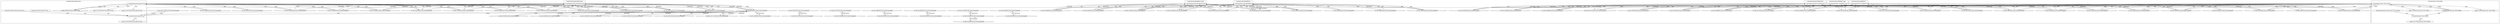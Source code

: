 digraph G {
	"1_fwatchdog#ServerID_6dcbcc88d5-4vpdn"->"10.1.80.1:50196#ServerID_OuterContainerID"[ label="RESPONSE" ];
	"10.1.80.1:49128#ServerID_OuterContainerID"->"1_fwatchdog#ServerID_8665dd9487-x4b6d"[ label="GET" ];
	"10.1.80.1:39196#ServerID_OuterContainerID"->"1_fwatchdog#ServerID_667d78fb58-2fhs5"[ label="GET" ];
	"10.1.80.1:39194#ServerID_OuterContainerID"->"1_fwatchdog#ServerID_667d78fb58-2fhs5"[ label="GET" ];
	"10.1.80.1:50198#ServerID_OuterContainerID"->"1_fwatchdog#ServerID_6dcbcc88d5-4vpdn"[ label="GET" ];
	"1_fwatchdog#ServerID_8665dd9487-x4b6d"->"10.1.80.1:49128#ServerID_OuterContainerID"[ label="RESPONSE" ];
	"1_fwatchdog#ServerID_667d78fb58-2fhs5"->"10.1.80.1:39196#ServerID_OuterContainerID"[ label="RESPONSE" ];
	"10.1.80.1:50196#ServerID_OuterContainerID"->"1_fwatchdog#ServerID_6dcbcc88d5-4vpdn"[ label="GET" ];
	"1_fwatchdog#ServerID_6dcbcc88d5-4vpdn"->"10.1.80.1:50198#ServerID_OuterContainerID"[ label="RESPONSE" ];
	"1_fwatchdog#ServerID_667d78fb58-2fhs5"->"10.1.80.1:39194#ServerID_OuterContainerID"[ label="RESPONSE" ];
	"10.1.80.1:49129#ServerID_OuterContainerID"->"1_fwatchdog#ServerID_8665dd9487-x4b6d"[ label="GET" ];
	"1_fwatchdog#ServerID_8665dd9487-x4b6d"->"10.1.80.1:49129#ServerID_OuterContainerID"[ label="RESPONSE" ];
	"10.1.80.1:50688#ServerID_OuterContainerID"->"1_fwatchdog#ServerID_76c96688d7-2rgjp"[ label="GET" ];
	"1_fwatchdog#ServerID_76c96688d7-2rgjp"->"10.1.80.1:50688#ServerID_OuterContainerID"[ label="RESPONSE" ];
	"10.1.80.1:50689#ServerID_OuterContainerID"->"1_fwatchdog#ServerID_76c96688d7-2rgjp"[ label="GET" ];
	"1_fwatchdog#ServerID_76c96688d7-2rgjp"->"10.1.80.1:50689#ServerID_OuterContainerID"[ label="RESPONSE" ];
	"10.1.80.1:39194#ServerID_OuterContainerID"->"1_fwatchdog#ServerID_79226724f3b6"[ label="read" ];
	"10.1.80.1:39196#ServerID_OuterContainerID"->"1_fwatchdog#ServerID_79226724f3b6"[ label="read" ];
	"1_fwatchdog#ServerID_79226724f3b6"->"10.1.80.1:39196#ServerID_OuterContainerID"[ label="write" ];
	"1_fwatchdog#ServerID_79226724f3b6"->"10.1.80.1:39194#ServerID_OuterContainerID"[ label="write" ];
	"10.1.80.1:50198#ServerID_OuterContainerID"->"1_fwatchdog#ServerID_d4de233c55aa"[ label="read" ];
	"10.1.80.1:39228#ServerID_OuterContainerID"->"1_fwatchdog#ServerID_667d78fb58-2fhs5"[ label="GET" ];
	"10.1.80.1:39226#ServerID_OuterContainerID"->"1_fwatchdog#ServerID_667d78fb58-2fhs5"[ label="GET" ];
	"1_fwatchdog#ServerID_667d78fb58-2fhs5"->"10.1.80.1:39226#ServerID_OuterContainerID"[ label="RESPONSE" ];
	"1_fwatchdog#ServerID_667d78fb58-2fhs5"->"10.1.80.1:39228#ServerID_OuterContainerID"[ label="RESPONSE" ];
	"10.1.80.1:50228#ServerID_OuterContainerID"->"1_fwatchdog#ServerID_6dcbcc88d5-4vpdn"[ label="GET" ];
	"10.1.80.1:50229#ServerID_OuterContainerID"->"1_fwatchdog#ServerID_6dcbcc88d5-4vpdn"[ label="GET" ];
	"1_fwatchdog#ServerID_6dcbcc88d5-4vpdn"->"10.1.80.1:50228#ServerID_OuterContainerID"[ label="RESPONSE" ];
	"1_fwatchdog#ServerID_6dcbcc88d5-4vpdn"->"10.1.80.1:50229#ServerID_OuterContainerID"[ label="RESPONSE" ];
	"10.1.80.1:49162#ServerID_OuterContainerID"->"1_fwatchdog#ServerID_8665dd9487-x4b6d"[ label="GET" ];
	"1_fwatchdog#ServerID_8665dd9487-x4b6d"->"10.1.80.1:49162#ServerID_OuterContainerID"[ label="RESPONSE" ];
	"10.1.80.1:49160#ServerID_OuterContainerID"->"1_fwatchdog#ServerID_8665dd9487-x4b6d"[ label="GET" ];
	"1_fwatchdog#ServerID_8665dd9487-x4b6d"->"10.1.80.1:49160#ServerID_OuterContainerID"[ label="RESPONSE" ];
	"10.1.80.1:50720#ServerID_OuterContainerID"->"1_fwatchdog#ServerID_76c96688d7-2rgjp"[ label="GET" ];
	"10.1.80.1:50718#ServerID_OuterContainerID"->"1_fwatchdog#ServerID_76c96688d7-2rgjp"[ label="GET" ];
	"1_fwatchdog#ServerID_76c96688d7-2rgjp"->"10.1.80.1:50720#ServerID_OuterContainerID"[ label="RESPONSE" ];
	"1_fwatchdog#ServerID_76c96688d7-2rgjp"->"10.1.80.1:50718#ServerID_OuterContainerID"[ label="RESPONSE" ];
	"10.1.80.247:56582#ServerID_OuterContainerID"->"1_fwatchdog#ServerID_6dcbcc88d5-4vpdn"[ label="POST" ];
	"1_fwatchdog#ServerID_6dcbcc88d5-4vpdn"->"gateway:8080#ServerID_OuterContainerID"[ label="POST" ];
	"1_fwatchdog#ServerID_6dcbcc88d5-4vpdn"->"10.1.80.247:8080#ServerID_OuterContainerID"[ label="POST" ];
	"10.1.80.247:58156#ServerID_OuterContainerID"->"1_fwatchdog#ServerID_667d78fb58-2fhs5"[ label="POST" ];
	"1_fwatchdog#ServerID_667d78fb58-2fhs5"->"10.1.80.247:58156#ServerID_OuterContainerID"[ label="RESPONSE" ];
	"10.1.80.247:8080#ServerID_OuterContainerID"->"1_fwatchdog#ServerID_6dcbcc88d5-4vpdn"[ label="RESPONSE" ];
	"gateway:8080#ServerID_OuterContainerID"->"1_fwatchdog#ServerID_6dcbcc88d5-4vpdn"[ label="RESPONSE" ];
	"1_fwatchdog#ServerID_6dcbcc88d5-4vpdn"->"10.1.80.247:56582#ServerID_OuterContainerID"[ label="RESPONSE" ];
	"10.1.80.247:56600#ServerID_OuterContainerID"->"1_fwatchdog#ServerID_6dcbcc88d5-4vpdn"[ label="POST" ];
	"1_fwatchdog#ServerID_6dcbcc88d5-4vpdn"->"gateway:8080#ServerID_OuterContainerID"[ label="POST" ];
	"1_fwatchdog#ServerID_6dcbcc88d5-4vpdn"->"10.1.80.247:8080#ServerID_OuterContainerID"[ label="POST" ];
	"10.1.80.247:58174#ServerID_OuterContainerID"->"1_fwatchdog#ServerID_667d78fb58-2fhs5"[ label="POST" ];
	"1_fwatchdog#ServerID_667d78fb58-2fhs5"->"10.1.80.247:58174#ServerID_OuterContainerID"[ label="RESPONSE" ];
	"10.1.80.247:8080#ServerID_OuterContainerID"->"1_fwatchdog#ServerID_6dcbcc88d5-4vpdn"[ label="RESPONSE" ];
	"gateway:8080#ServerID_OuterContainerID"->"1_fwatchdog#ServerID_6dcbcc88d5-4vpdn"[ label="RESPONSE" ];
	"1_fwatchdog#ServerID_6dcbcc88d5-4vpdn"->"10.1.80.247:56600#ServerID_OuterContainerID"[ label="RESPONSE" ];
	"10.1.80.1:39287#ServerID_OuterContainerID"->"1_fwatchdog#ServerID_667d78fb58-2fhs5"[ label="GET" ];
	"10.1.80.1:39286#ServerID_OuterContainerID"->"1_fwatchdog#ServerID_667d78fb58-2fhs5"[ label="GET" ];
	"1_fwatchdog#ServerID_667d78fb58-2fhs5"->"10.1.80.1:39287#ServerID_OuterContainerID"[ label="RESPONSE" ];
	"1_fwatchdog#ServerID_667d78fb58-2fhs5"->"10.1.80.1:39286#ServerID_OuterContainerID"[ label="RESPONSE" ];
	"10.1.80.1:50289#ServerID_OuterContainerID"->"1_fwatchdog#ServerID_6dcbcc88d5-4vpdn"[ label="GET" ];
	"1_fwatchdog#ServerID_6dcbcc88d5-4vpdn"->"10.1.80.1:50289#ServerID_OuterContainerID"[ label="RESPONSE" ];
	"10.1.80.1:50288#ServerID_OuterContainerID"->"1_fwatchdog#ServerID_6dcbcc88d5-4vpdn"[ label="GET" ];
	"1_fwatchdog#ServerID_6dcbcc88d5-4vpdn"->"10.1.80.1:50288#ServerID_OuterContainerID"[ label="RESPONSE" ];
	"10.1.80.1:49222#ServerID_OuterContainerID"->"1_fwatchdog#ServerID_8665dd9487-x4b6d"[ label="GET" ];
	"10.1.80.1:49220#ServerID_OuterContainerID"->"1_fwatchdog#ServerID_8665dd9487-x4b6d"[ label="GET" ];
	"1_fwatchdog#ServerID_d4de233c55aa"->"10.1.80.1:50198#ServerID_OuterContainerID"[ label="write" ];
	"1_fwatchdog#ServerID_8665dd9487-x4b6d"->"10.1.80.1:49222#ServerID_OuterContainerID"[ label="RESPONSE" ];
	"1_fwatchdog#ServerID_8665dd9487-x4b6d"->"10.1.80.1:49220#ServerID_OuterContainerID"[ label="RESPONSE" ];
	"10.1.80.1:50777#ServerID_OuterContainerID"->"1_fwatchdog#ServerID_76c96688d7-2rgjp"[ label="GET" ];
	"1_fwatchdog#ServerID_76c96688d7-2rgjp"->"10.1.80.1:50777#ServerID_OuterContainerID"[ label="RESPONSE" ];
	"10.1.80.1:50776#ServerID_OuterContainerID"->"1_fwatchdog#ServerID_76c96688d7-2rgjp"[ label="GET" ];
	"1_fwatchdog#ServerID_76c96688d7-2rgjp"->"10.1.80.1:50776#ServerID_OuterContainerID"[ label="RESPONSE" ];
	"10.1.80.1:39313#ServerID_OuterContainerID"->"1_fwatchdog#ServerID_667d78fb58-2fhs5"[ label="GET" ];
	"1_fwatchdog#ServerID_667d78fb58-2fhs5"->"10.1.80.1:39313#ServerID_OuterContainerID"[ label="RESPONSE" ];
	"10.1.80.1:39312#ServerID_OuterContainerID"->"1_fwatchdog#ServerID_667d78fb58-2fhs5"[ label="GET" ];
	"1_fwatchdog#ServerID_667d78fb58-2fhs5"->"10.1.80.1:39312#ServerID_OuterContainerID"[ label="RESPONSE" ];
	"10.1.80.1:50314#ServerID_OuterContainerID"->"1_fwatchdog#ServerID_6dcbcc88d5-4vpdn"[ label="GET" ];
	"1_fwatchdog#ServerID_6dcbcc88d5-4vpdn"->"10.1.80.1:50314#ServerID_OuterContainerID"[ label="RESPONSE" ];
	"10.1.80.1:50316#ServerID_OuterContainerID"->"1_fwatchdog#ServerID_6dcbcc88d5-4vpdn"[ label="GET" ];
	"1_fwatchdog#ServerID_6dcbcc88d5-4vpdn"->"10.1.80.1:50316#ServerID_OuterContainerID"[ label="RESPONSE" ];
	"10.1.80.1:49246#ServerID_OuterContainerID"->"1_fwatchdog#ServerID_8665dd9487-x4b6d"[ label="GET" ];
	"1_fwatchdog#ServerID_8665dd9487-x4b6d"->"10.1.80.1:49246#ServerID_OuterContainerID"[ label="RESPONSE" ];
	"10.1.80.1:49248#ServerID_OuterContainerID"->"1_fwatchdog#ServerID_8665dd9487-x4b6d"[ label="GET" ];
	"1_fwatchdog#ServerID_8665dd9487-x4b6d"->"10.1.80.1:49248#ServerID_OuterContainerID"[ label="RESPONSE" ];
	"10.1.80.1:50802#ServerID_OuterContainerID"->"1_fwatchdog#ServerID_76c96688d7-2rgjp"[ label="GET" ];
	"1_fwatchdog#ServerID_76c96688d7-2rgjp"->"10.1.80.1:50802#ServerID_OuterContainerID"[ label="RESPONSE" ];
	"10.1.80.1:50803#ServerID_OuterContainerID"->"1_fwatchdog#ServerID_76c96688d7-2rgjp"[ label="GET" ];
	"1_fwatchdog#ServerID_76c96688d7-2rgjp"->"10.1.80.1:50803#ServerID_OuterContainerID"[ label="RESPONSE" ];
	"10.1.80.1:39345#ServerID_OuterContainerID"->"1_fwatchdog#ServerID_667d78fb58-2fhs5"[ label="GET" ];
	"10.1.80.1:39344#ServerID_OuterContainerID"->"1_fwatchdog#ServerID_667d78fb58-2fhs5"[ label="GET" ];
	"1_fwatchdog#ServerID_667d78fb58-2fhs5"->"10.1.80.1:39345#ServerID_OuterContainerID"[ label="RESPONSE" ];
	"1_fwatchdog#ServerID_667d78fb58-2fhs5"->"10.1.80.1:39344#ServerID_OuterContainerID"[ label="RESPONSE" ];
	"10.1.80.1:50196#ServerID_OuterContainerID"->"1_fwatchdog#ServerID_d4de233c55aa"[ label="read" ];
	"10.1.80.1:49128#ServerID_OuterContainerID"->"1_fwatchdog#ServerID_8df4e6f0b536"[ label="read" ];
	"1_fwatchdog#ServerID_d4de233c55aa"->"10.1.80.1:50196#ServerID_OuterContainerID"[ label="write" ];
	"10.1.80.1:49129#ServerID_OuterContainerID"->"1_fwatchdog#ServerID_8df4e6f0b536"[ label="read" ];
	"1_fwatchdog#ServerID_8df4e6f0b536"->"10.1.80.1:49128#ServerID_OuterContainerID"[ label="write" ];
	"1_fwatchdog#ServerID_8df4e6f0b536"->"10.1.80.1:49129#ServerID_OuterContainerID"[ label="write" ];
	"10.1.80.1:50689#ServerID_OuterContainerID"->"1_fwatchdog#ServerID_a5edef8e0079"[ label="read" ];
	"10.1.80.1:50688#ServerID_OuterContainerID"->"1_fwatchdog#ServerID_a5edef8e0079"[ label="read" ];
	"1_fwatchdog#ServerID_a5edef8e0079"->"10.1.80.1:50688#ServerID_OuterContainerID"[ label="write" ];
	"1_fwatchdog#ServerID_a5edef8e0079"->"10.1.80.1:50689#ServerID_OuterContainerID"[ label="write" ];
	"10.1.80.1:39228#ServerID_OuterContainerID"->"1_fwatchdog#ServerID_79226724f3b6"[ label="read" ];
	"1_fwatchdog#ServerID_79226724f3b6"->"10.1.80.1:39228#ServerID_OuterContainerID"[ label="write" ];
	"10.1.80.1:39226#ServerID_OuterContainerID"->"1_fwatchdog#ServerID_79226724f3b6"[ label="read" ];
	"1_fwatchdog#ServerID_79226724f3b6"->"10.1.80.1:39226#ServerID_OuterContainerID"[ label="write" ];
	"10.1.80.1:50229#ServerID_OuterContainerID"->"1_fwatchdog#ServerID_d4de233c55aa"[ label="read" ];
	"10.1.80.1:50228#ServerID_OuterContainerID"->"1_fwatchdog#ServerID_d4de233c55aa"[ label="read" ];
	"1_fwatchdog#ServerID_d4de233c55aa"->"10.1.80.1:50228#ServerID_OuterContainerID"[ label="write" ];
	"1_fwatchdog#ServerID_d4de233c55aa"->"10.1.80.1:50229#ServerID_OuterContainerID"[ label="write" ];
	"10.1.80.1:49162#ServerID_OuterContainerID"->"1_fwatchdog#ServerID_8df4e6f0b536"[ label="read" ];
	"10.1.80.1:49160#ServerID_OuterContainerID"->"1_fwatchdog#ServerID_8df4e6f0b536"[ label="read" ];
	"1_fwatchdog#ServerID_8df4e6f0b536"->"10.1.80.1:49162#ServerID_OuterContainerID"[ label="write" ];
	"1_fwatchdog#ServerID_8df4e6f0b536"->"10.1.80.1:49160#ServerID_OuterContainerID"[ label="write" ];
	"10.1.80.1:50720#ServerID_OuterContainerID"->"1_fwatchdog#ServerID_a5edef8e0079"[ label="read" ];
	"1_fwatchdog#ServerID_a5edef8e0079"->"10.1.80.1:50720#ServerID_OuterContainerID"[ label="write" ];
	"10.1.80.1:50718#ServerID_OuterContainerID"->"1_fwatchdog#ServerID_a5edef8e0079"[ label="read" ];
	"1_fwatchdog#ServerID_a5edef8e0079"->"10.1.80.1:50718#ServerID_OuterContainerID"[ label="write" ];
	"10.1.80.247:56582#ServerID_OuterContainerID"->"1_fwatchdog#ServerID_d4de233c55aa"[ label="read" ];
	"1_fwatchdog#ServerID_d4de233c55aa"->"pipe:[273416759]#ServerID_d4de233c55aa"[ label="write" ];
	"1_fwatchdog#ServerID_d4de233c55aa"->"localhost:3000#ServerID_d4de233c55aa"[ label="connect" ];
	"localhost:3000#ServerID_d4de233c55aa"->"1_fwatchdog#ServerID_d4de233c55aa"[ label="read" ];
	"1_fwatchdog#ServerID_d4de233c55aa"->"localhost:3000#ServerID_d4de233c55aa"[ label="write" ];
	"localhost:3000#ServerID_d4de233c55aa"->"10_node#ServerID_d4de233c55aa"[ label="read" ];
	"10_node#ServerID_d4de233c55aa"->"pipe:[273418164]#ServerID_d4de233c55aa"[ label="write" ];
	"/etc/hosts#ServerID_d4de233c55aa"->"10_node#ServerID_d4de233c55aa"[ label="read" ];
	"/etc/resolv.conf#ServerID_d4de233c55aa"->"10_node#ServerID_d4de233c55aa"[ label="read" ];
	"10_node#ServerID_d4de233c55aa"->"10.152.183.10:53#ServerID_OuterContainerID"[ label="sendto" ];
	"10.152.183.10:53#ServerID_OuterContainerID"->"10_node#ServerID_d4de233c55aa"[ label="recvfrom" ];
	"1_fwatchdog#ServerID_79226724f3b6"->"pipe:[273416607]#ServerID_79226724f3b6"[ label="write" ];
	"10.1.80.247:58156#ServerID_OuterContainerID"->"1_fwatchdog#ServerID_79226724f3b6"[ label="read" ];
	"10_node#ServerID_d4de233c55aa"->"gateway:8080#ServerID_OuterContainerID"[ label="connect" ];
	"1_fwatchdog#ServerID_79226724f3b6"->"localhost:3000#ServerID_79226724f3b6"[ label="write" ];
	"1_fwatchdog#ServerID_79226724f3b6"->"localhost:3000#ServerID_79226724f3b6"[ label="connect" ];
	"localhost:3000#ServerID_79226724f3b6"->"1_fwatchdog#ServerID_79226724f3b6"[ label="read" ];
	"10_node#ServerID_79226724f3b6"->"pipe:[273417785]#ServerID_79226724f3b6"[ label="write" ];
	"localhost:3000#ServerID_79226724f3b6"->"10_node#ServerID_79226724f3b6"[ label="read" ];
	"/home/app/credentials.txt#ServerID_79226724f3b6"->"10_node#ServerID_79226724f3b6"[ label="read" ];
	"1_fwatchdog#ServerID_79226724f3b6"->"pipe:[273416608]#ServerID_79226724f3b6"[ label="write" ];
	"1_fwatchdog#ServerID_79226724f3b6"->"10.1.80.247:58156#ServerID_OuterContainerID"[ label="write" ];
	"gateway:8080#ServerID_OuterContainerID"->"10_node#ServerID_d4de233c55aa"[ label="read" ];
	"1_fwatchdog#ServerID_d4de233c55aa"->"pipe:[273416760]#ServerID_d4de233c55aa"[ label="write" ];
	"1_fwatchdog#ServerID_d4de233c55aa"->"10.1.80.247:56582#ServerID_OuterContainerID"[ label="write" ];
	"10.1.80.247:56600#ServerID_OuterContainerID"->"1_fwatchdog#ServerID_d4de233c55aa"[ label="read" ];
	"10.1.80.247:58174#ServerID_OuterContainerID"->"1_fwatchdog#ServerID_79226724f3b6"[ label="read" ];
	"1_fwatchdog#ServerID_79226724f3b6"->"10.1.80.247:58174#ServerID_OuterContainerID"[ label="write" ];
	"1_fwatchdog#ServerID_d4de233c55aa"->"10.1.80.247:56600#ServerID_OuterContainerID"[ label="write" ];
	"1_fwatchdog#ServerID_79226724f3b6"->"10.1.80.1:39287#ServerID_OuterContainerID"[ label="write" ];
	"10.1.80.1:39287#ServerID_OuterContainerID"->"1_fwatchdog#ServerID_79226724f3b6"[ label="read" ];
	"10.1.80.1:39286#ServerID_OuterContainerID"->"1_fwatchdog#ServerID_79226724f3b6"[ label="read" ];
	"1_fwatchdog#ServerID_79226724f3b6"->"10.1.80.1:39286#ServerID_OuterContainerID"[ label="write" ];
	"10.1.80.1:50289#ServerID_OuterContainerID"->"1_fwatchdog#ServerID_d4de233c55aa"[ label="read" ];
	"10.1.80.1:50288#ServerID_OuterContainerID"->"1_fwatchdog#ServerID_d4de233c55aa"[ label="read" ];
	"1_fwatchdog#ServerID_d4de233c55aa"->"10.1.80.1:50289#ServerID_OuterContainerID"[ label="write" ];
	"1_fwatchdog#ServerID_d4de233c55aa"->"10.1.80.1:50288#ServerID_OuterContainerID"[ label="write" ];
	"10.1.80.1:49222#ServerID_OuterContainerID"->"1_fwatchdog#ServerID_8df4e6f0b536"[ label="read" ];
	"10.1.80.1:49220#ServerID_OuterContainerID"->"1_fwatchdog#ServerID_8df4e6f0b536"[ label="read" ];
	"1_fwatchdog#ServerID_8df4e6f0b536"->"10.1.80.1:49222#ServerID_OuterContainerID"[ label="write" ];
	"1_fwatchdog#ServerID_a5edef8e0079"->"10.1.80.1:50776#ServerID_OuterContainerID"[ label="write" ];
	"1_fwatchdog#ServerID_8df4e6f0b536"->"10.1.80.1:49220#ServerID_OuterContainerID"[ label="write" ];
	"10.1.80.1:50776#ServerID_OuterContainerID"->"1_fwatchdog#ServerID_a5edef8e0079"[ label="read" ];
	"10.1.80.1:50777#ServerID_OuterContainerID"->"1_fwatchdog#ServerID_a5edef8e0079"[ label="read" ];
	"1_fwatchdog#ServerID_a5edef8e0079"->"10.1.80.1:50777#ServerID_OuterContainerID"[ label="write" ];
	"10.1.80.1:39313#ServerID_OuterContainerID"->"1_fwatchdog#ServerID_79226724f3b6"[ label="read" ];
	"10.1.80.1:39312#ServerID_OuterContainerID"->"1_fwatchdog#ServerID_79226724f3b6"[ label="read" ];
	"1_fwatchdog#ServerID_79226724f3b6"->"10.1.80.1:39313#ServerID_OuterContainerID"[ label="write" ];
	"1_fwatchdog#ServerID_79226724f3b6"->"10.1.80.1:39312#ServerID_OuterContainerID"[ label="write" ];
	"10.1.80.1:50314#ServerID_OuterContainerID"->"1_fwatchdog#ServerID_d4de233c55aa"[ label="read" ];
	"1_fwatchdog#ServerID_d4de233c55aa"->"10.1.80.1:50314#ServerID_OuterContainerID"[ label="write" ];
	"10.1.80.1:50316#ServerID_OuterContainerID"->"1_fwatchdog#ServerID_d4de233c55aa"[ label="read" ];
	"1_fwatchdog#ServerID_d4de233c55aa"->"10.1.80.1:50316#ServerID_OuterContainerID"[ label="write" ];
	"10.1.80.1:49246#ServerID_OuterContainerID"->"1_fwatchdog#ServerID_8df4e6f0b536"[ label="read" ];
	"1_fwatchdog#ServerID_8df4e6f0b536"->"10.1.80.1:49246#ServerID_OuterContainerID"[ label="write" ];
	"10.1.80.1:49248#ServerID_OuterContainerID"->"1_fwatchdog#ServerID_8df4e6f0b536"[ label="read" ];
	"1_fwatchdog#ServerID_8df4e6f0b536"->"10.1.80.1:49248#ServerID_OuterContainerID"[ label="write" ];
	"10.1.80.1:50802#ServerID_OuterContainerID"->"1_fwatchdog#ServerID_a5edef8e0079"[ label="read" ];
	"1_fwatchdog#ServerID_a5edef8e0079"->"10.1.80.1:50802#ServerID_OuterContainerID"[ label="write" ];
	"10.1.80.1:50803#ServerID_OuterContainerID"->"1_fwatchdog#ServerID_a5edef8e0079"[ label="read" ];
	"1_fwatchdog#ServerID_a5edef8e0079"->"10.1.80.1:50803#ServerID_OuterContainerID"[ label="write" ];
	"10.1.80.1:39344#ServerID_OuterContainerID"->"1_fwatchdog#ServerID_79226724f3b6"[ label="read" ];
	"10.1.80.1:39345#ServerID_OuterContainerID"->"1_fwatchdog#ServerID_79226724f3b6"[ label="read" ];
	"1_fwatchdog#ServerID_79226724f3b6"->"10.1.80.1:39345#ServerID_OuterContainerID"[ label="write" ];
	"1_fwatchdog#ServerID_79226724f3b6"->"10.1.80.1:39344#ServerID_OuterContainerID"[ label="write" ];
	"10.1.80.1:50346#ServerID_OuterContainerID"->"1_fwatchdog#ServerID_d4de233c55aa"[ label="read" ];
	"10.1.80.1:50347#ServerID_OuterContainerID"->"1_fwatchdog#ServerID_d4de233c55aa"[ label="read" ];
	"1_fwatchdog#ServerID_d4de233c55aa"->"10.1.80.1:50347#ServerID_OuterContainerID"[ label="write" ];
	"1_fwatchdog#ServerID_d4de233c55aa"->"10.1.80.1:50346#ServerID_OuterContainerID"[ label="write" ];
	"10.1.80.1:49280#ServerID_OuterContainerID"->"1_fwatchdog#ServerID_8df4e6f0b536"[ label="read" ];
	"10.1.80.1:49281#ServerID_OuterContainerID"->"1_fwatchdog#ServerID_8df4e6f0b536"[ label="read" ];
	"1_fwatchdog#ServerID_8df4e6f0b536"->"10.1.80.1:49281#ServerID_OuterContainerID"[ label="write" ];
	"1_fwatchdog#ServerID_8df4e6f0b536"->"10.1.80.1:49280#ServerID_OuterContainerID"[ label="write" ];
	"10.1.80.1:50836#ServerID_OuterContainerID"->"1_fwatchdog#ServerID_a5edef8e0079"[ label="read" ];
	"10.1.80.1:50837#ServerID_OuterContainerID"->"1_fwatchdog#ServerID_a5edef8e0079"[ label="read" ];
	"1_fwatchdog#ServerID_a5edef8e0079"->"10.1.80.1:50837#ServerID_OuterContainerID"[ label="write" ];
	"1_fwatchdog#ServerID_a5edef8e0079"->"10.1.80.1:50836#ServerID_OuterContainerID"[ label="write" ];
	"10.1.80.1:36062#ServerID_OuterContainerID"->"10.1.80.235:8080#ServerID_OuterContainerID"[ label="GET" ];
	"10.1.80.1:42378#ServerID_OuterContainerID"->"10.1.80.243:9090#ServerID_OuterContainerID"[ label="GET" ];
	"10.1.80.235:8080#ServerID_OuterContainerID"->"10.1.80.1:36062#ServerID_OuterContainerID"[ label="RESPONSE" ];
	"10.1.80.243:9090#ServerID_OuterContainerID"->"10.1.80.1:42378#ServerID_OuterContainerID"[ label="RESPONSE" ];
	"10.1.80.243:49946#ServerID_OuterContainerID"->"10.1.80.247:8082#ServerID_OuterContainerID"[ label="GET" ];
	"10.1.80.247:8082#ServerID_OuterContainerID"->"10.1.80.243:49946#ServerID_OuterContainerID"[ label="RESPONSE" ];
	"10.1.80.1:55690#ServerID_OuterContainerID"->"10.1.80.247:8080#ServerID_OuterContainerID"[ label="GET" ];
	"10.1.80.1:55692#ServerID_OuterContainerID"->"10.1.80.247:8080#ServerID_OuterContainerID"[ label="GET" ];
	"10.1.80.247:8080#ServerID_OuterContainerID"->"10.1.80.1:55690#ServerID_OuterContainerID"[ label="RESPONSE" ];
	"10.1.80.247:8080#ServerID_OuterContainerID"->"10.1.80.1:55692#ServerID_OuterContainerID"[ label="RESPONSE" ];
	"10.1.80.1:39846#ServerID_OuterContainerID"->"10.1.80.245:9093#ServerID_OuterContainerID"[ label="GET" ];
	"10.1.80.245:9093#ServerID_OuterContainerID"->"10.1.80.1:39846#ServerID_OuterContainerID"[ label="RESPONSE" ];
	"10.1.80.1:6726#ServerID_OuterContainerID"->"10.1.80.247:8080#ServerID_OuterContainerID"[ label="POST" ];
	"10.1.80.247:8080#ServerID_OuterContainerID"->"10.1.80.1:6726#ServerID_OuterContainerID"[ label="RESPONSE" ];
	"10.1.80.247:8080#ServerID_OuterContainerID"->"10.0.88.125:31112#ServerID_OuterContainerID"[ label="RESPONSE" ];
	"10.1.80.1:8678#ServerID_OuterContainerID"->"10.1.80.247:8080#ServerID_OuterContainerID"[ label="POST" ];
	"10.1.80.247:8080#ServerID_OuterContainerID"->"10.1.80.1:8678#ServerID_OuterContainerID"[ label="RESPONSE" ];
	"10.1.80.247:8080#ServerID_OuterContainerID"->"10.0.88.125:31112#ServerID_OuterContainerID"[ label="RESPONSE" ];
	"10.1.80.1:39774#ServerID_OuterContainerID"->"10.1.80.233:8000#ServerID_OuterContainerID"[ label="GET" ];
	"10.1.80.233:8000#ServerID_OuterContainerID"->"10.1.80.1:39774#ServerID_OuterContainerID"[ label="RESPONSE" ];
	"10.1.80.1:55800#ServerID_OuterContainerID"->"10.1.80.247:8080#ServerID_OuterContainerID"[ label="GET" ];
	"10.1.80.1:55801#ServerID_OuterContainerID"->"10.1.80.247:8080#ServerID_OuterContainerID"[ label="GET" ];
	"10.1.80.247:8080#ServerID_OuterContainerID"->"10.1.80.1:55800#ServerID_OuterContainerID"[ label="RESPONSE" ];
	"10.1.80.247:8080#ServerID_OuterContainerID"->"10.1.80.1:55801#ServerID_OuterContainerID"[ label="RESPONSE" ];
	"10.1.80.1:59912#ServerID_OuterContainerID"->"10.1.80.235:8181#ServerID_OuterContainerID"[ label="GET" ];
	"10.1.80.235:8181#ServerID_OuterContainerID"->"10.1.80.1:59912#ServerID_OuterContainerID"[ label="RESPONSE" ];
	"10.1.80.1:42500#ServerID_OuterContainerID"->"10.1.80.243:9090#ServerID_OuterContainerID"[ label="GET" ];
	"10.1.80.243:9090#ServerID_OuterContainerID"->"10.1.80.1:42500#ServerID_OuterContainerID"[ label="RESPONSE" ];
	subgraph "clusterServerID_667d78fb58-2fhs5" {
	label="clusterServerID_667d78fb58-2fhs5";
	"1_fwatchdog#ServerID_667d78fb58-2fhs5" [ shape=box ];

}
;
	subgraph "clusterServerID_6dcbcc88d5-4vpdn" {
	label="clusterServerID_6dcbcc88d5-4vpdn";
	"1_fwatchdog#ServerID_6dcbcc88d5-4vpdn" [ shape=box ];

}
;
	subgraph "clusterServerID_76c96688d7-2rgjp" {
	label="clusterServerID_76c96688d7-2rgjp";
	"1_fwatchdog#ServerID_76c96688d7-2rgjp" [ shape=box ];

}
;
	subgraph "clusterServerID_79226724f3b6" {
	label="clusterServerID_79226724f3b6";
	"/home/app/credentials.txt#ServerID_79226724f3b6" [ shape=ellipse ];
	"10_node#ServerID_79226724f3b6" [ shape=box ];
	"1_fwatchdog#ServerID_79226724f3b6" [ shape=box ];
	"localhost:3000#ServerID_79226724f3b6" [ shape=diamond ];
	"pipe:[273416607]#ServerID_79226724f3b6" [ shape=ellipse ];
	"pipe:[273416608]#ServerID_79226724f3b6" [ shape=ellipse ];
	"pipe:[273417785]#ServerID_79226724f3b6" [ shape=ellipse ];

}
;
	subgraph "clusterServerID_8665dd9487-x4b6d" {
	label="clusterServerID_8665dd9487-x4b6d";
	"1_fwatchdog#ServerID_8665dd9487-x4b6d" [ shape=box ];

}
;
	subgraph "clusterServerID_8df4e6f0b536" {
	label="clusterServerID_8df4e6f0b536";
	"1_fwatchdog#ServerID_8df4e6f0b536" [ shape=box ];

}
;
	subgraph "clusterServerID_OuterContainerID" {
	label="clusterServerID_OuterContainerID";
	"10.0.88.125:31112#ServerID_OuterContainerID" [ shape=diamond ];
	"10.1.80.1:36062#ServerID_OuterContainerID" [ shape=diamond ];
	"10.1.80.1:39194#ServerID_OuterContainerID" [ shape=diamond ];
	"10.1.80.1:39196#ServerID_OuterContainerID" [ shape=diamond ];
	"10.1.80.1:39226#ServerID_OuterContainerID" [ shape=diamond ];
	"10.1.80.1:39228#ServerID_OuterContainerID" [ shape=diamond ];
	"10.1.80.1:39286#ServerID_OuterContainerID" [ shape=diamond ];
	"10.1.80.1:39287#ServerID_OuterContainerID" [ shape=diamond ];
	"10.1.80.1:39312#ServerID_OuterContainerID" [ shape=diamond ];
	"10.1.80.1:39313#ServerID_OuterContainerID" [ shape=diamond ];
	"10.1.80.1:39344#ServerID_OuterContainerID" [ shape=diamond ];
	"10.1.80.1:39345#ServerID_OuterContainerID" [ shape=diamond ];
	"10.1.80.1:39774#ServerID_OuterContainerID" [ shape=diamond ];
	"10.1.80.1:39846#ServerID_OuterContainerID" [ shape=diamond ];
	"10.1.80.1:42378#ServerID_OuterContainerID" [ shape=diamond ];
	"10.1.80.1:42500#ServerID_OuterContainerID" [ shape=diamond ];
	"10.1.80.1:49128#ServerID_OuterContainerID" [ shape=diamond ];
	"10.1.80.1:49129#ServerID_OuterContainerID" [ shape=diamond ];
	"10.1.80.1:49160#ServerID_OuterContainerID" [ shape=diamond ];
	"10.1.80.1:49162#ServerID_OuterContainerID" [ shape=diamond ];
	"10.1.80.1:49220#ServerID_OuterContainerID" [ shape=diamond ];
	"10.1.80.1:49222#ServerID_OuterContainerID" [ shape=diamond ];
	"10.1.80.1:49246#ServerID_OuterContainerID" [ shape=diamond ];
	"10.1.80.1:49248#ServerID_OuterContainerID" [ shape=diamond ];
	"10.1.80.1:49280#ServerID_OuterContainerID" [ shape=diamond ];
	"10.1.80.1:49281#ServerID_OuterContainerID" [ shape=diamond ];
	"10.1.80.1:50196#ServerID_OuterContainerID" [ shape=diamond ];
	"10.1.80.1:50198#ServerID_OuterContainerID" [ shape=diamond ];
	"10.1.80.1:50228#ServerID_OuterContainerID" [ shape=diamond ];
	"10.1.80.1:50229#ServerID_OuterContainerID" [ shape=diamond ];
	"10.1.80.1:50288#ServerID_OuterContainerID" [ shape=diamond ];
	"10.1.80.1:50289#ServerID_OuterContainerID" [ shape=diamond ];
	"10.1.80.1:50314#ServerID_OuterContainerID" [ shape=diamond ];
	"10.1.80.1:50316#ServerID_OuterContainerID" [ shape=diamond ];
	"10.1.80.1:50346#ServerID_OuterContainerID" [ shape=diamond ];
	"10.1.80.1:50347#ServerID_OuterContainerID" [ shape=diamond ];
	"10.1.80.1:50688#ServerID_OuterContainerID" [ shape=diamond ];
	"10.1.80.1:50689#ServerID_OuterContainerID" [ shape=diamond ];
	"10.1.80.1:50718#ServerID_OuterContainerID" [ shape=diamond ];
	"10.1.80.1:50720#ServerID_OuterContainerID" [ shape=diamond ];
	"10.1.80.1:50776#ServerID_OuterContainerID" [ shape=diamond ];
	"10.1.80.1:50777#ServerID_OuterContainerID" [ shape=diamond ];
	"10.1.80.1:50802#ServerID_OuterContainerID" [ shape=diamond ];
	"10.1.80.1:50803#ServerID_OuterContainerID" [ shape=diamond ];
	"10.1.80.1:50836#ServerID_OuterContainerID" [ shape=diamond ];
	"10.1.80.1:50837#ServerID_OuterContainerID" [ shape=diamond ];
	"10.1.80.1:55690#ServerID_OuterContainerID" [ shape=diamond ];
	"10.1.80.1:55692#ServerID_OuterContainerID" [ shape=diamond ];
	"10.1.80.1:55800#ServerID_OuterContainerID" [ shape=diamond ];
	"10.1.80.1:55801#ServerID_OuterContainerID" [ shape=diamond ];
	"10.1.80.1:59912#ServerID_OuterContainerID" [ shape=diamond ];
	"10.1.80.1:6726#ServerID_OuterContainerID" [ shape=diamond ];
	"10.1.80.1:8678#ServerID_OuterContainerID" [ shape=diamond ];
	"10.1.80.233:8000#ServerID_OuterContainerID" [ shape=diamond ];
	"10.1.80.235:8080#ServerID_OuterContainerID" [ shape=diamond ];
	"10.1.80.235:8181#ServerID_OuterContainerID" [ shape=diamond ];
	"10.1.80.243:49946#ServerID_OuterContainerID" [ shape=diamond ];
	"10.1.80.243:9090#ServerID_OuterContainerID" [ shape=diamond ];
	"10.1.80.245:9093#ServerID_OuterContainerID" [ shape=diamond ];
	"10.1.80.247:56582#ServerID_OuterContainerID" [ shape=diamond ];
	"10.1.80.247:56600#ServerID_OuterContainerID" [ shape=diamond ];
	"10.1.80.247:58156#ServerID_OuterContainerID" [ shape=diamond ];
	"10.1.80.247:58174#ServerID_OuterContainerID" [ shape=diamond ];
	"10.1.80.247:8080#ServerID_OuterContainerID" [ shape=diamond ];
	"10.1.80.247:8082#ServerID_OuterContainerID" [ shape=diamond ];
	"10.152.183.10:53#ServerID_OuterContainerID" [ shape=diamond ];
	"gateway:8080#ServerID_OuterContainerID" [ shape=diamond ];

}
;
	subgraph "clusterServerID_a5edef8e0079" {
	label="clusterServerID_a5edef8e0079";
	"1_fwatchdog#ServerID_a5edef8e0079" [ shape=box ];

}
;
	subgraph "clusterServerID_d4de233c55aa" {
	label="clusterServerID_d4de233c55aa";
	"/etc/hosts#ServerID_d4de233c55aa" [ shape=ellipse ];
	"/etc/resolv.conf#ServerID_d4de233c55aa" [ shape=ellipse ];
	"10_node#ServerID_d4de233c55aa" [ shape=box ];
	"1_fwatchdog#ServerID_d4de233c55aa" [ shape=box ];
	"localhost:3000#ServerID_d4de233c55aa" [ shape=diamond ];
	"pipe:[273416759]#ServerID_d4de233c55aa" [ shape=ellipse ];
	"pipe:[273416760]#ServerID_d4de233c55aa" [ shape=ellipse ];
	"pipe:[273418164]#ServerID_d4de233c55aa" [ shape=ellipse ];

}
;

}

